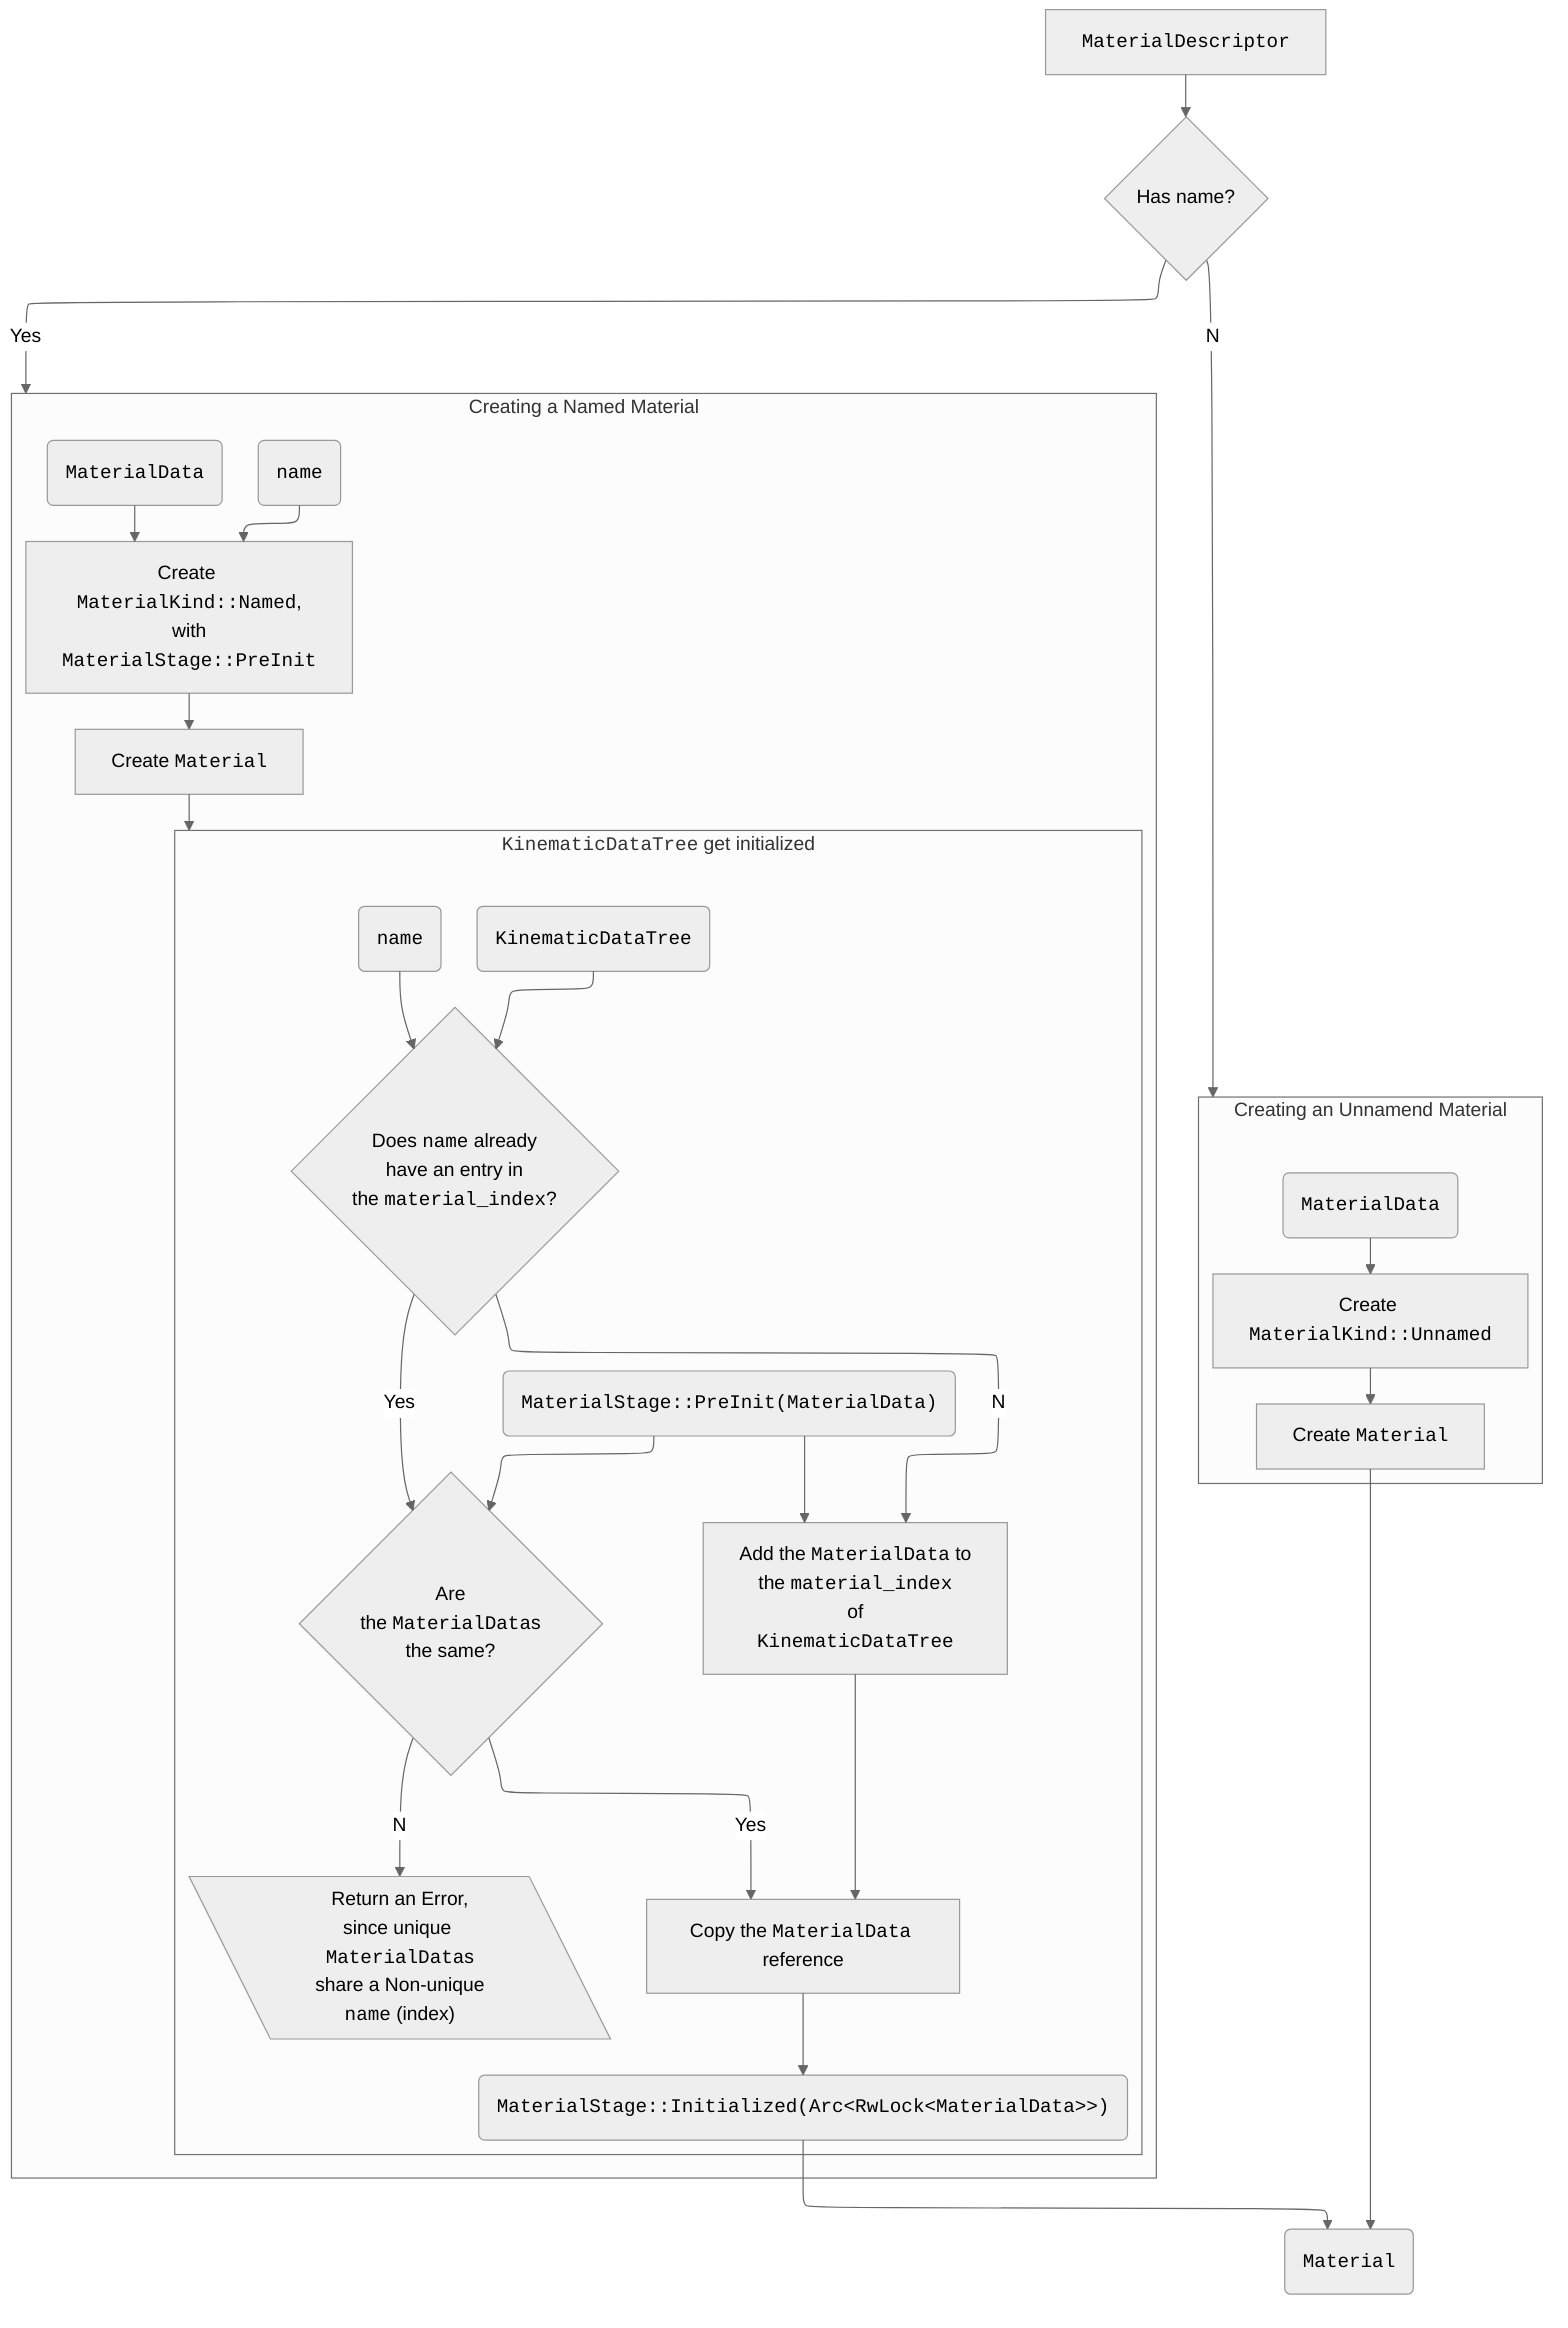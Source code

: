 %%{init: {"flowchart": {"defaultRenderer": "elk"}, "theme": "neutral"} }%%
flowchart TD
%% Both are technically initalized, but Unnamed does not get processed
MaterialDescriptor[<code>MaterialDescriptor</code>] --> name_check{Has name?}

name_check --No--> unnamed
name_check --Yes--> named

%% subgraph Material
%%     new_unnamed[Create new\n Unnamed Material]
%% end

subgraph unnamed[Creating an Unnamend Material]
    unnamed_materiald_data(<code>MaterialData</code>)
    unnamedkind[Create <code>MaterialKind::Unnamed</code>]
    unnamed_materiald_data --> unnamedkind
    unnamedkind --> unnamed_create[Create <code>Material</code>]
end

subgraph named[Creating a Named Material]
    %% direction TB
    %% note "There is multi call protection"
    named_materiald_data(<code>MaterialData</code>)
    name(<code>name</code>)
    namedkind[Create <code>MaterialKind::Named</code>,\n with <code>MaterialStage::PreInit</code>]
    name & named_materiald_data --> namedkind
    namedkind --> named_create[Create <code>Material</code>]

    named_create --> tree_init

    subgraph tree_init[<code>KinematicDataTree</code> get initialized]
        %% direction TB
        uninit_name(<code>name</code>)
        uninit_mat("<code>MaterialStage::PreInit(MaterialData)</code>")
        kdt(<code>KinematicDataTree</code>)
        checkexists{Does <code>name</code> already\n have an entry in\n the <code>material_index</code>?}

        kdt & uninit_name --> checkexists

        checkexists --No---> add_to_index[Add the <code>MaterialData</code> to\nthe <code>material_index</code>\nof\n<code>KinematicDataTree</code>]
        uninit_mat --> add_to_index --> copyref[Copy the <code>MaterialData</code> reference]
        copyref-->inited_mat("<code>MaterialStage::Initialized(Arc#lt;RwLock#lt;MaterialData#gt;#gt;)</code>")
        uninit_mat --> checksame
        checkexists --Yes---> checksame{Are\nthe <code>MaterialData</code>s\n the same?}
        checksame --Yes--> copyref
        checksame --No--> materr[\"Return an Error,\nsince unique <code>MaterialData</code>s\nshare a Non-unique\n<code>name</code> #40;index#41;"\]
    
    end

end
inited_mat --> Material
unnamed_create --> Material
Material(<code>Material</code>)
